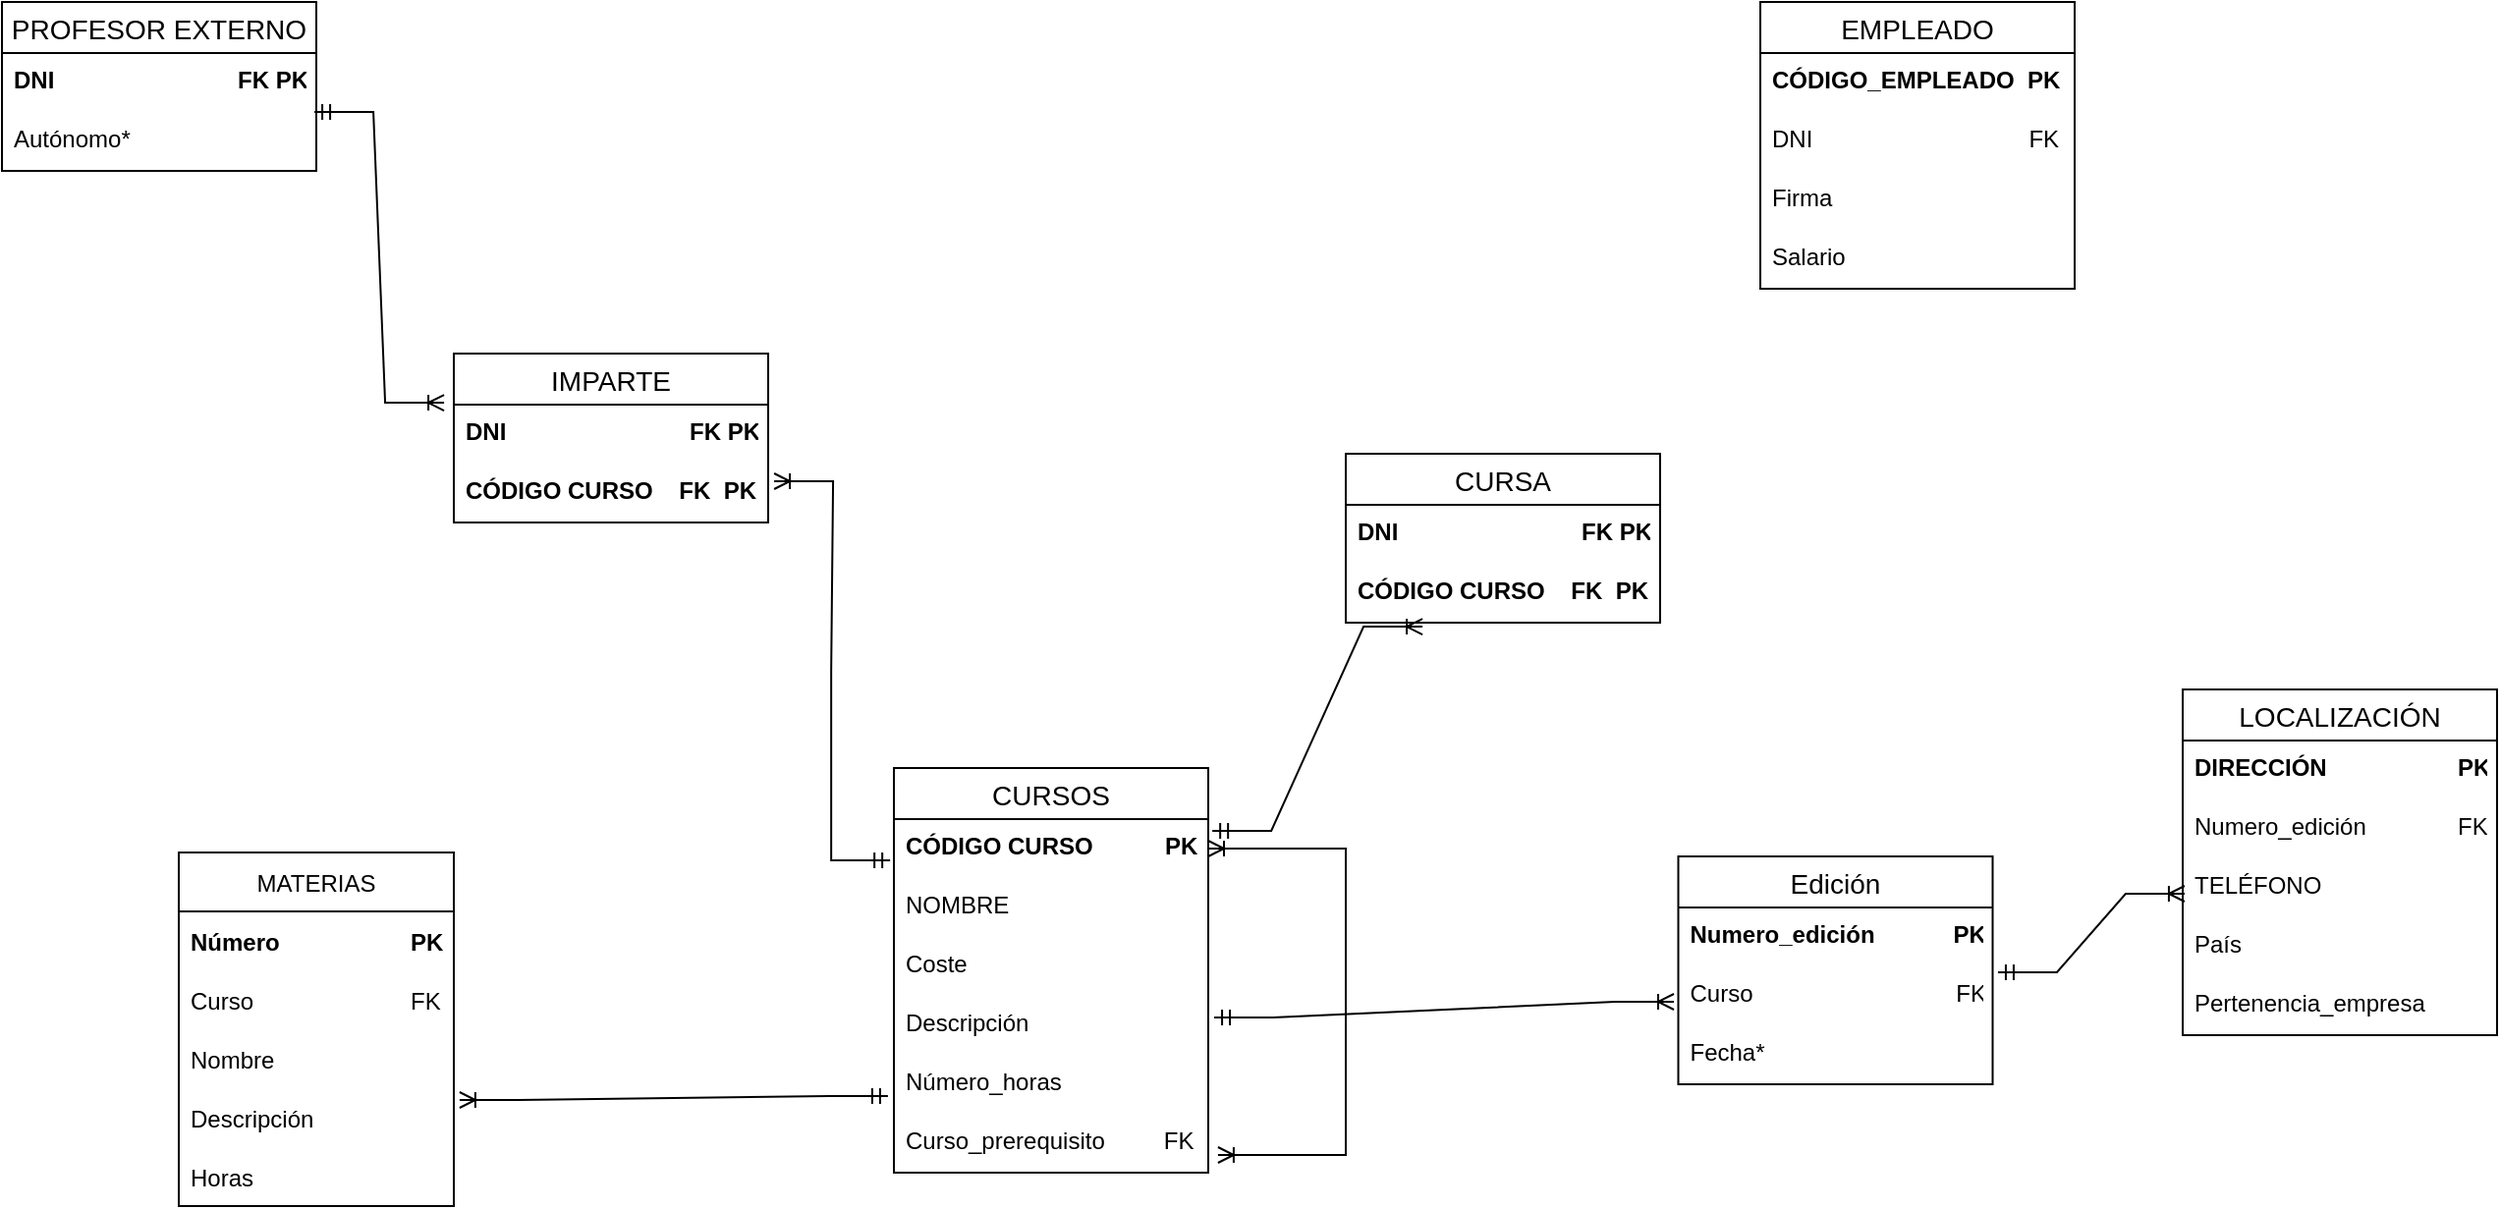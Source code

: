 <mxfile version="20.6.2" type="device"><diagram id="NpvZ-8KkUTJZ7FXer1d9" name="Página-1"><mxGraphModel dx="5328" dy="713" grid="1" gridSize="10" guides="1" tooltips="1" connect="0" arrows="1" fold="1" page="1" pageScale="1" pageWidth="827" pageHeight="1169" math="0" shadow="0"><root><mxCell id="0"/><mxCell id="1" parent="0"/><mxCell id="kdxwT9Tl38qcrFpq5yVG-11" value="PROFESOR EXTERNO" style="swimlane;fontStyle=0;childLayout=stackLayout;horizontal=1;startSize=26;horizontalStack=0;resizeParent=1;resizeParentMax=0;resizeLast=0;collapsible=1;marginBottom=0;align=center;fontSize=14;" parent="1" vertex="1"><mxGeometry x="-984" y="2240" width="160" height="86" as="geometry"/></mxCell><mxCell id="kdxwT9Tl38qcrFpq5yVG-12" value="DNI                            FK PK" style="text;strokeColor=none;fillColor=none;spacingLeft=4;spacingRight=4;overflow=hidden;rotatable=0;points=[[0,0.5],[1,0.5]];portConstraint=eastwest;fontSize=12;fontStyle=1" parent="kdxwT9Tl38qcrFpq5yVG-11" vertex="1"><mxGeometry y="26" width="160" height="30" as="geometry"/></mxCell><mxCell id="kdxwT9Tl38qcrFpq5yVG-13" value="Autónomo*" style="text;strokeColor=none;fillColor=none;spacingLeft=4;spacingRight=4;overflow=hidden;rotatable=0;points=[[0,0.5],[1,0.5]];portConstraint=eastwest;fontSize=12;" parent="kdxwT9Tl38qcrFpq5yVG-11" vertex="1"><mxGeometry y="56" width="160" height="30" as="geometry"/></mxCell><mxCell id="kdxwT9Tl38qcrFpq5yVG-15" value="EMPLEADO" style="swimlane;fontStyle=0;childLayout=stackLayout;horizontal=1;startSize=26;horizontalStack=0;resizeParent=1;resizeParentMax=0;resizeLast=0;collapsible=1;marginBottom=0;align=center;fontSize=14;" parent="1" vertex="1"><mxGeometry x="-89" y="2240" width="160" height="146" as="geometry"/></mxCell><mxCell id="kdxwT9Tl38qcrFpq5yVG-16" value="CÓDIGO_EMPLEADO  PK" style="text;strokeColor=none;fillColor=none;spacingLeft=4;spacingRight=4;overflow=hidden;rotatable=0;points=[[0,0.5],[1,0.5]];portConstraint=eastwest;fontSize=12;fontStyle=1" parent="kdxwT9Tl38qcrFpq5yVG-15" vertex="1"><mxGeometry y="26" width="160" height="30" as="geometry"/></mxCell><mxCell id="kdxwT9Tl38qcrFpq5yVG-17" value="DNI                                 FK" style="text;strokeColor=none;fillColor=none;spacingLeft=4;spacingRight=4;overflow=hidden;rotatable=0;points=[[0,0.5],[1,0.5]];portConstraint=eastwest;fontSize=12;fontStyle=0" parent="kdxwT9Tl38qcrFpq5yVG-15" vertex="1"><mxGeometry y="56" width="160" height="30" as="geometry"/></mxCell><mxCell id="kdxwT9Tl38qcrFpq5yVG-18" value="Firma" style="text;strokeColor=none;fillColor=none;spacingLeft=4;spacingRight=4;overflow=hidden;rotatable=0;points=[[0,0.5],[1,0.5]];portConstraint=eastwest;fontSize=12;" parent="kdxwT9Tl38qcrFpq5yVG-15" vertex="1"><mxGeometry y="86" width="160" height="30" as="geometry"/></mxCell><mxCell id="kdxwT9Tl38qcrFpq5yVG-19" value="Salario" style="text;strokeColor=none;fillColor=none;spacingLeft=4;spacingRight=4;overflow=hidden;rotatable=0;points=[[0,0.5],[1,0.5]];portConstraint=eastwest;fontSize=12;" parent="kdxwT9Tl38qcrFpq5yVG-15" vertex="1"><mxGeometry y="116" width="160" height="30" as="geometry"/></mxCell><mxCell id="kdxwT9Tl38qcrFpq5yVG-21" value="IMPARTE" style="swimlane;fontStyle=0;childLayout=stackLayout;horizontal=1;startSize=26;horizontalStack=0;resizeParent=1;resizeParentMax=0;resizeLast=0;collapsible=1;marginBottom=0;align=center;fontSize=14;" parent="1" vertex="1"><mxGeometry x="-754" y="2419" width="160" height="86" as="geometry"/></mxCell><mxCell id="kdxwT9Tl38qcrFpq5yVG-22" value="DNI                            FK  PK" style="text;strokeColor=none;fillColor=none;spacingLeft=4;spacingRight=4;overflow=hidden;rotatable=0;points=[[0,0.5],[1,0.5]];portConstraint=eastwest;fontSize=12;fontStyle=1" parent="kdxwT9Tl38qcrFpq5yVG-21" vertex="1"><mxGeometry y="26" width="160" height="30" as="geometry"/></mxCell><mxCell id="kdxwT9Tl38qcrFpq5yVG-23" value="CÓDIGO CURSO    FK  PK" style="text;strokeColor=none;fillColor=none;spacingLeft=4;spacingRight=4;overflow=hidden;rotatable=0;points=[[0,0.5],[1,0.5]];portConstraint=eastwest;fontSize=12;fontStyle=1" parent="kdxwT9Tl38qcrFpq5yVG-21" vertex="1"><mxGeometry y="56" width="160" height="30" as="geometry"/></mxCell><mxCell id="kdxwT9Tl38qcrFpq5yVG-25" value="CURSOS" style="swimlane;fontStyle=0;childLayout=stackLayout;horizontal=1;startSize=26;horizontalStack=0;resizeParent=1;resizeParentMax=0;resizeLast=0;collapsible=1;marginBottom=0;align=center;fontSize=14;" parent="1" vertex="1"><mxGeometry x="-530" y="2630" width="160" height="206" as="geometry"/></mxCell><mxCell id="kdxwT9Tl38qcrFpq5yVG-26" value="CÓDIGO CURSO           PK" style="text;strokeColor=none;fillColor=none;spacingLeft=4;spacingRight=4;overflow=hidden;rotatable=0;points=[[0,0.5],[1,0.5]];portConstraint=eastwest;fontSize=12;fontStyle=1" parent="kdxwT9Tl38qcrFpq5yVG-25" vertex="1"><mxGeometry y="26" width="160" height="30" as="geometry"/></mxCell><mxCell id="kdxwT9Tl38qcrFpq5yVG-27" value="NOMBRE" style="text;strokeColor=none;fillColor=none;spacingLeft=4;spacingRight=4;overflow=hidden;rotatable=0;points=[[0,0.5],[1,0.5]];portConstraint=eastwest;fontSize=12;" parent="kdxwT9Tl38qcrFpq5yVG-25" vertex="1"><mxGeometry y="56" width="160" height="30" as="geometry"/></mxCell><mxCell id="kdxwT9Tl38qcrFpq5yVG-28" value="Coste" style="text;strokeColor=none;fillColor=none;spacingLeft=4;spacingRight=4;overflow=hidden;rotatable=0;points=[[0,0.5],[1,0.5]];portConstraint=eastwest;fontSize=12;" parent="kdxwT9Tl38qcrFpq5yVG-25" vertex="1"><mxGeometry y="86" width="160" height="30" as="geometry"/></mxCell><mxCell id="kdxwT9Tl38qcrFpq5yVG-29" value="Descripción" style="text;strokeColor=none;fillColor=none;spacingLeft=4;spacingRight=4;overflow=hidden;rotatable=0;points=[[0,0.5],[1,0.5]];portConstraint=eastwest;fontSize=12;" parent="kdxwT9Tl38qcrFpq5yVG-25" vertex="1"><mxGeometry y="116" width="160" height="30" as="geometry"/></mxCell><mxCell id="kdxwT9Tl38qcrFpq5yVG-30" value="Número_horas" style="text;strokeColor=none;fillColor=none;spacingLeft=4;spacingRight=4;overflow=hidden;rotatable=0;points=[[0,0.5],[1,0.5]];portConstraint=eastwest;fontSize=12;" parent="kdxwT9Tl38qcrFpq5yVG-25" vertex="1"><mxGeometry y="146" width="160" height="30" as="geometry"/></mxCell><mxCell id="kdxwT9Tl38qcrFpq5yVG-31" value="Curso_prerequisito         FK" style="text;strokeColor=none;fillColor=none;spacingLeft=4;spacingRight=4;overflow=hidden;rotatable=0;points=[[0,0.5],[1,0.5]];portConstraint=eastwest;fontSize=12;" parent="kdxwT9Tl38qcrFpq5yVG-25" vertex="1"><mxGeometry y="176" width="160" height="30" as="geometry"/></mxCell><mxCell id="kdxwT9Tl38qcrFpq5yVG-64" value="" style="edgeStyle=elbowEdgeStyle;fontSize=12;html=1;endArrow=ERoneToMany;startArrow=ERoneToMany;rounded=0;exitX=1.031;exitY=0.7;exitDx=0;exitDy=0;exitPerimeter=0;" parent="kdxwT9Tl38qcrFpq5yVG-25" source="kdxwT9Tl38qcrFpq5yVG-31" target="kdxwT9Tl38qcrFpq5yVG-26" edge="1"><mxGeometry width="100" height="100" relative="1" as="geometry"><mxPoint x="130" y="350" as="sourcePoint"/><mxPoint x="230" y="250" as="targetPoint"/><Array as="points"><mxPoint x="230" y="110"/></Array></mxGeometry></mxCell><mxCell id="kdxwT9Tl38qcrFpq5yVG-34" value="CURSA" style="swimlane;fontStyle=0;childLayout=stackLayout;horizontal=1;startSize=26;horizontalStack=0;resizeParent=1;resizeParentMax=0;resizeLast=0;collapsible=1;marginBottom=0;align=center;fontSize=14;" parent="1" vertex="1"><mxGeometry x="-300" y="2470" width="160" height="86" as="geometry"/></mxCell><mxCell id="kdxwT9Tl38qcrFpq5yVG-35" value="DNI                            FK  PK" style="text;strokeColor=none;fillColor=none;spacingLeft=4;spacingRight=4;overflow=hidden;rotatable=0;points=[[0,0.5],[1,0.5]];portConstraint=eastwest;fontSize=12;fontStyle=1" parent="kdxwT9Tl38qcrFpq5yVG-34" vertex="1"><mxGeometry y="26" width="160" height="30" as="geometry"/></mxCell><mxCell id="kdxwT9Tl38qcrFpq5yVG-36" value="CÓDIGO CURSO    FK  PK" style="text;strokeColor=none;fillColor=none;spacingLeft=4;spacingRight=4;overflow=hidden;rotatable=0;points=[[0,0.5],[1,0.5]];portConstraint=eastwest;fontSize=12;fontStyle=1" parent="kdxwT9Tl38qcrFpq5yVG-34" vertex="1"><mxGeometry y="56" width="160" height="30" as="geometry"/></mxCell><mxCell id="kdxwT9Tl38qcrFpq5yVG-39" value="MATERIAS" style="swimlane;fontStyle=0;childLayout=stackLayout;horizontal=1;startSize=30;horizontalStack=0;resizeParent=1;resizeParentMax=0;resizeLast=0;collapsible=1;marginBottom=0;" parent="1" vertex="1"><mxGeometry x="-894" y="2673" width="140" height="180" as="geometry"/></mxCell><mxCell id="kdxwT9Tl38qcrFpq5yVG-40" value="Número                    PK" style="text;strokeColor=none;fillColor=none;align=left;verticalAlign=middle;spacingLeft=4;spacingRight=4;overflow=hidden;points=[[0,0.5],[1,0.5]];portConstraint=eastwest;rotatable=0;fontStyle=1" parent="kdxwT9Tl38qcrFpq5yVG-39" vertex="1"><mxGeometry y="30" width="140" height="30" as="geometry"/></mxCell><mxCell id="kdxwT9Tl38qcrFpq5yVG-41" value="Curso                        FK    " style="text;strokeColor=none;fillColor=none;align=left;verticalAlign=middle;spacingLeft=4;spacingRight=4;overflow=hidden;points=[[0,0.5],[1,0.5]];portConstraint=eastwest;rotatable=0;" parent="kdxwT9Tl38qcrFpq5yVG-39" vertex="1"><mxGeometry y="60" width="140" height="30" as="geometry"/></mxCell><mxCell id="kdxwT9Tl38qcrFpq5yVG-42" value="Nombre" style="text;strokeColor=none;fillColor=none;align=left;verticalAlign=middle;spacingLeft=4;spacingRight=4;overflow=hidden;points=[[0,0.5],[1,0.5]];portConstraint=eastwest;rotatable=0;" parent="kdxwT9Tl38qcrFpq5yVG-39" vertex="1"><mxGeometry y="90" width="140" height="30" as="geometry"/></mxCell><mxCell id="kdxwT9Tl38qcrFpq5yVG-43" value="Descripción" style="text;strokeColor=none;fillColor=none;align=left;verticalAlign=middle;spacingLeft=4;spacingRight=4;overflow=hidden;points=[[0,0.5],[1,0.5]];portConstraint=eastwest;rotatable=0;" parent="kdxwT9Tl38qcrFpq5yVG-39" vertex="1"><mxGeometry y="120" width="140" height="30" as="geometry"/></mxCell><mxCell id="kdxwT9Tl38qcrFpq5yVG-44" value="Horas" style="text;strokeColor=none;fillColor=none;align=left;verticalAlign=middle;spacingLeft=4;spacingRight=4;overflow=hidden;points=[[0,0.5],[1,0.5]];portConstraint=eastwest;rotatable=0;" parent="kdxwT9Tl38qcrFpq5yVG-39" vertex="1"><mxGeometry y="150" width="140" height="30" as="geometry"/></mxCell><mxCell id="kdxwT9Tl38qcrFpq5yVG-46" value="Edición" style="swimlane;fontStyle=0;childLayout=stackLayout;horizontal=1;startSize=26;horizontalStack=0;resizeParent=1;resizeParentMax=0;resizeLast=0;collapsible=1;marginBottom=0;align=center;fontSize=14;" parent="1" vertex="1"><mxGeometry x="-130.75" y="2675" width="160" height="116" as="geometry"/></mxCell><mxCell id="kdxwT9Tl38qcrFpq5yVG-47" value="Numero_edición            PK" style="text;strokeColor=none;fillColor=none;spacingLeft=4;spacingRight=4;overflow=hidden;rotatable=0;points=[[0,0.5],[1,0.5]];portConstraint=eastwest;fontSize=12;fontStyle=1" parent="kdxwT9Tl38qcrFpq5yVG-46" vertex="1"><mxGeometry y="26" width="160" height="30" as="geometry"/></mxCell><mxCell id="kdxwT9Tl38qcrFpq5yVG-48" value="Curso                               FK" style="text;strokeColor=none;fillColor=none;spacingLeft=4;spacingRight=4;overflow=hidden;rotatable=0;points=[[0,0.5],[1,0.5]];portConstraint=eastwest;fontSize=12;" parent="kdxwT9Tl38qcrFpq5yVG-46" vertex="1"><mxGeometry y="56" width="160" height="30" as="geometry"/></mxCell><mxCell id="kdxwT9Tl38qcrFpq5yVG-49" value="Fecha*" style="text;strokeColor=none;fillColor=none;spacingLeft=4;spacingRight=4;overflow=hidden;rotatable=0;points=[[0,0.5],[1,0.5]];portConstraint=eastwest;fontSize=12;" parent="kdxwT9Tl38qcrFpq5yVG-46" vertex="1"><mxGeometry y="86" width="160" height="30" as="geometry"/></mxCell><mxCell id="kdxwT9Tl38qcrFpq5yVG-53" value="LOCALIZACIÓN" style="swimlane;fontStyle=0;childLayout=stackLayout;horizontal=1;startSize=26;horizontalStack=0;resizeParent=1;resizeParentMax=0;resizeLast=0;collapsible=1;marginBottom=0;align=center;fontSize=14;" parent="1" vertex="1"><mxGeometry x="126" y="2590" width="160" height="176" as="geometry"/></mxCell><mxCell id="kdxwT9Tl38qcrFpq5yVG-54" value="DIRECCIÓN                    PK" style="text;strokeColor=none;fillColor=none;spacingLeft=4;spacingRight=4;overflow=hidden;rotatable=0;points=[[0,0.5],[1,0.5]];portConstraint=eastwest;fontSize=12;fontStyle=1" parent="kdxwT9Tl38qcrFpq5yVG-53" vertex="1"><mxGeometry y="26" width="160" height="30" as="geometry"/></mxCell><mxCell id="kdxwT9Tl38qcrFpq5yVG-55" value="Numero_edición              FK" style="text;strokeColor=none;fillColor=none;spacingLeft=4;spacingRight=4;overflow=hidden;rotatable=0;points=[[0,0.5],[1,0.5]];portConstraint=eastwest;fontSize=12;" parent="kdxwT9Tl38qcrFpq5yVG-53" vertex="1"><mxGeometry y="56" width="160" height="30" as="geometry"/></mxCell><mxCell id="kdxwT9Tl38qcrFpq5yVG-56" value="TELÉFONO" style="text;strokeColor=none;fillColor=none;spacingLeft=4;spacingRight=4;overflow=hidden;rotatable=0;points=[[0,0.5],[1,0.5]];portConstraint=eastwest;fontSize=12;" parent="kdxwT9Tl38qcrFpq5yVG-53" vertex="1"><mxGeometry y="86" width="160" height="30" as="geometry"/></mxCell><mxCell id="kdxwT9Tl38qcrFpq5yVG-57" value="País" style="text;strokeColor=none;fillColor=none;spacingLeft=4;spacingRight=4;overflow=hidden;rotatable=0;points=[[0,0.5],[1,0.5]];portConstraint=eastwest;fontSize=12;" parent="kdxwT9Tl38qcrFpq5yVG-53" vertex="1"><mxGeometry y="116" width="160" height="30" as="geometry"/></mxCell><mxCell id="kdxwT9Tl38qcrFpq5yVG-58" value="Pertenencia_empresa" style="text;strokeColor=none;fillColor=none;spacingLeft=4;spacingRight=4;overflow=hidden;rotatable=0;points=[[0,0.5],[1,0.5]];portConstraint=eastwest;fontSize=12;" parent="kdxwT9Tl38qcrFpq5yVG-53" vertex="1"><mxGeometry y="146" width="160" height="30" as="geometry"/></mxCell><mxCell id="kdxwT9Tl38qcrFpq5yVG-60" value="" style="edgeStyle=entityRelationEdgeStyle;fontSize=12;html=1;endArrow=ERoneToMany;startArrow=ERmandOne;rounded=0;exitX=0.994;exitY=0;exitDx=0;exitDy=0;exitPerimeter=0;entryX=-0.031;entryY=-0.033;entryDx=0;entryDy=0;entryPerimeter=0;" parent="1" source="kdxwT9Tl38qcrFpq5yVG-13" target="kdxwT9Tl38qcrFpq5yVG-22" edge="1"><mxGeometry width="100" height="100" relative="1" as="geometry"><mxPoint x="-950" y="2540" as="sourcePoint"/><mxPoint x="-850" y="2440" as="targetPoint"/></mxGeometry></mxCell><mxCell id="kdxwT9Tl38qcrFpq5yVG-61" value="" style="edgeStyle=entityRelationEdgeStyle;fontSize=12;html=1;endArrow=ERoneToMany;startArrow=ERmandOne;rounded=0;exitX=-0.012;exitY=0.7;exitDx=0;exitDy=0;exitPerimeter=0;entryX=1.019;entryY=0.3;entryDx=0;entryDy=0;entryPerimeter=0;" parent="1" source="kdxwT9Tl38qcrFpq5yVG-26" target="kdxwT9Tl38qcrFpq5yVG-23" edge="1"><mxGeometry width="100" height="100" relative="1" as="geometry"><mxPoint x="-620" y="2640" as="sourcePoint"/><mxPoint x="-520" y="2540" as="targetPoint"/></mxGeometry></mxCell><mxCell id="kdxwT9Tl38qcrFpq5yVG-62" value="" style="edgeStyle=entityRelationEdgeStyle;fontSize=12;html=1;endArrow=ERoneToMany;startArrow=ERmandOne;rounded=0;entryX=1.021;entryY=0.2;entryDx=0;entryDy=0;entryPerimeter=0;exitX=-0.019;exitY=0.7;exitDx=0;exitDy=0;exitPerimeter=0;" parent="1" source="kdxwT9Tl38qcrFpq5yVG-30" target="kdxwT9Tl38qcrFpq5yVG-43" edge="1"><mxGeometry width="100" height="100" relative="1" as="geometry"><mxPoint x="-650" y="2940" as="sourcePoint"/><mxPoint x="-550" y="2840" as="targetPoint"/></mxGeometry></mxCell><mxCell id="kdxwT9Tl38qcrFpq5yVG-63" value="" style="edgeStyle=entityRelationEdgeStyle;fontSize=12;html=1;endArrow=ERoneToMany;startArrow=ERmandOne;rounded=0;entryX=0.244;entryY=1.067;entryDx=0;entryDy=0;entryPerimeter=0;exitX=1.013;exitY=0.2;exitDx=0;exitDy=0;exitPerimeter=0;" parent="1" source="kdxwT9Tl38qcrFpq5yVG-26" target="kdxwT9Tl38qcrFpq5yVG-36" edge="1"><mxGeometry width="100" height="100" relative="1" as="geometry"><mxPoint x="-310" y="2780" as="sourcePoint"/><mxPoint x="-210" y="2680" as="targetPoint"/></mxGeometry></mxCell><mxCell id="kdxwT9Tl38qcrFpq5yVG-65" value="" style="edgeStyle=entityRelationEdgeStyle;fontSize=12;html=1;endArrow=ERoneToMany;startArrow=ERmandOne;rounded=0;exitX=1.019;exitY=0.367;exitDx=0;exitDy=0;exitPerimeter=0;entryX=-0.014;entryY=0.6;entryDx=0;entryDy=0;entryPerimeter=0;" parent="1" source="kdxwT9Tl38qcrFpq5yVG-29" target="kdxwT9Tl38qcrFpq5yVG-48" edge="1"><mxGeometry width="100" height="100" relative="1" as="geometry"><mxPoint x="-340" y="2766" as="sourcePoint"/><mxPoint x="-240" y="2666" as="targetPoint"/></mxGeometry></mxCell><mxCell id="kdxwT9Tl38qcrFpq5yVG-66" value="" style="edgeStyle=entityRelationEdgeStyle;fontSize=12;html=1;endArrow=ERoneToMany;startArrow=ERmandOne;rounded=0;exitX=1.017;exitY=0.1;exitDx=0;exitDy=0;exitPerimeter=0;entryX=0.006;entryY=0.6;entryDx=0;entryDy=0;entryPerimeter=0;" parent="1" source="kdxwT9Tl38qcrFpq5yVG-48" target="kdxwT9Tl38qcrFpq5yVG-56" edge="1"><mxGeometry width="100" height="100" relative="1" as="geometry"><mxPoint x="150" y="3080" as="sourcePoint"/><mxPoint x="250" y="2980" as="targetPoint"/></mxGeometry></mxCell></root></mxGraphModel></diagram></mxfile>